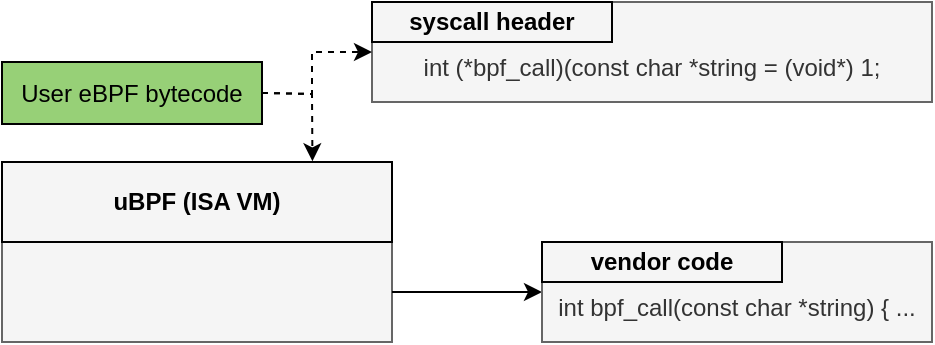 <mxfile version="17.2.2" type="device"><diagram id="S2L_fBp9i6U7t1u01zK_" name="Page-1"><mxGraphModel dx="1449" dy="278" grid="1" gridSize="10" guides="1" tooltips="1" connect="1" arrows="1" fold="1" page="1" pageScale="1" pageWidth="850" pageHeight="1100" math="0" shadow="0"><root><mxCell id="0"/><mxCell id="1" parent="0"/><mxCell id="EjdWtdPvNOqtLXStAPh2-2" value="" style="rounded=0;whiteSpace=wrap;html=1;strokeColor=#666666;fontColor=#333333;fillColor=#F5F5F5;" parent="1" vertex="1"><mxGeometry x="-205" y="480" width="195" height="90" as="geometry"/></mxCell><mxCell id="EjdWtdPvNOqtLXStAPh2-3" value="uBPF (ISA VM)" style="text;html=1;align=center;verticalAlign=middle;whiteSpace=wrap;rounded=0;strokeColor=#000000;fillColor=#F5F5F5;fontStyle=1;" parent="1" vertex="1"><mxGeometry x="-205" y="480" width="195" height="40" as="geometry"/></mxCell><mxCell id="4E2g6YGwagbgMDxnG7Aj-5" value="User eBPF bytecode" style="rounded=0;whiteSpace=wrap;html=1;fillColor=#97D077;" parent="1" vertex="1"><mxGeometry x="-205" y="430" width="130" height="31" as="geometry"/></mxCell><mxCell id="4E2g6YGwagbgMDxnG7Aj-63" value="int (*bpf_call)(const char *string = (void*) 1;" style="rounded=0;whiteSpace=wrap;html=1;strokeColor=#666666;fontColor=#333333;fillColor=#F5F5F5;verticalAlign=bottom;spacingBottom=8;" parent="1" vertex="1"><mxGeometry x="-20" y="400" width="280" height="50" as="geometry"/></mxCell><mxCell id="4E2g6YGwagbgMDxnG7Aj-64" value="syscall header" style="text;html=1;align=center;verticalAlign=middle;whiteSpace=wrap;rounded=0;strokeColor=#000000;fillColor=#F5F5F5;fontStyle=1;" parent="1" vertex="1"><mxGeometry x="-20" y="400" width="120" height="20" as="geometry"/></mxCell><mxCell id="4E2g6YGwagbgMDxnG7Aj-69" value="" style="endArrow=classic;html=1;rounded=0;fontFamily=Helvetica;fontSize=5;fontColor=#000000;exitX=1;exitY=0.5;exitDx=0;exitDy=0;dashed=1;entryX=0;entryY=0.5;entryDx=0;entryDy=0;" parent="1" source="4E2g6YGwagbgMDxnG7Aj-5" target="4E2g6YGwagbgMDxnG7Aj-63" edge="1"><mxGeometry width="50" height="50" relative="1" as="geometry"><mxPoint x="-65" y="455.5" as="sourcePoint"/><mxPoint x="67.273" y="560.5" as="targetPoint"/><Array as="points"><mxPoint x="-50" y="446"/><mxPoint x="-50" y="425"/></Array></mxGeometry></mxCell><mxCell id="4E2g6YGwagbgMDxnG7Aj-72" value="" style="endArrow=classic;html=1;rounded=0;fontFamily=Helvetica;fontSize=12;fontColor=#000000;exitX=1;exitY=0.5;exitDx=0;exitDy=0;entryX=0;entryY=0.5;entryDx=0;entryDy=0;" parent="1" target="4E2g6YGwagbgMDxnG7Aj-76" edge="1"><mxGeometry width="50" height="50" relative="1" as="geometry"><mxPoint x="-10" y="545" as="sourcePoint"/><mxPoint x="60" y="545" as="targetPoint"/></mxGeometry></mxCell><mxCell id="4E2g6YGwagbgMDxnG7Aj-76" value="int bpf_call(const char *string) { ..." style="rounded=0;whiteSpace=wrap;html=1;strokeColor=#666666;fontColor=#333333;fillColor=#F5F5F5;verticalAlign=bottom;spacingTop=0;spacingBottom=8;" parent="1" vertex="1"><mxGeometry x="65" y="520" width="195" height="50" as="geometry"/></mxCell><mxCell id="4E2g6YGwagbgMDxnG7Aj-77" value="vendor code" style="text;html=1;align=center;verticalAlign=middle;whiteSpace=wrap;rounded=0;strokeColor=#000000;fillColor=#F5F5F5;fontStyle=1;" parent="1" vertex="1"><mxGeometry x="65" y="520" width="120" height="20" as="geometry"/></mxCell><mxCell id="TmBGpbP7GYNC3SsJnNGs-1" value="" style="endArrow=classic;html=1;rounded=0;fontFamily=Helvetica;fontSize=5;fontColor=#000000;exitX=1;exitY=0.5;exitDx=0;exitDy=0;dashed=1;entryX=0.796;entryY=-0.009;entryDx=0;entryDy=0;entryPerimeter=0;" edge="1" parent="1" source="4E2g6YGwagbgMDxnG7Aj-5" target="EjdWtdPvNOqtLXStAPh2-3"><mxGeometry width="50" height="50" relative="1" as="geometry"><mxPoint x="-65" y="455.5" as="sourcePoint"/><mxPoint x="-10" y="435" as="targetPoint"/><Array as="points"><mxPoint x="-50" y="446"/></Array></mxGeometry></mxCell></root></mxGraphModel></diagram></mxfile>
